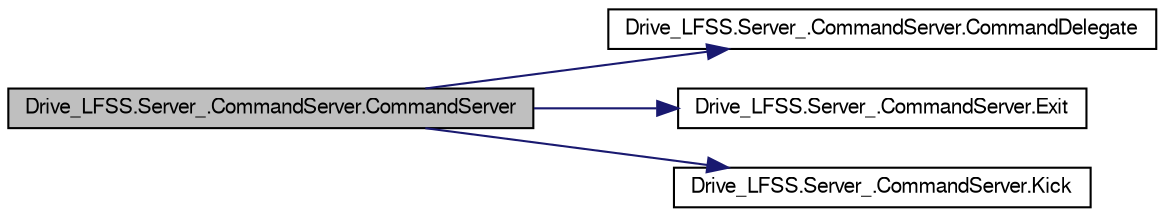 digraph G
{
  bgcolor="transparent";
  edge [fontname="FreeSans",fontsize=10,labelfontname="FreeSans",labelfontsize=10];
  node [fontname="FreeSans",fontsize=10,shape=record];
  rankdir=LR;
  Node1 [label="Drive_LFSS.Server_.CommandServer.CommandServer",height=0.2,width=0.4,color="black", fillcolor="grey75", style="filled" fontcolor="black"];
  Node1 -> Node2 [color="midnightblue",fontsize=10,style="solid",fontname="FreeSans"];
  Node2 [label="Drive_LFSS.Server_.CommandServer.CommandDelegate",height=0.2,width=0.4,color="black",URL="$class_drive___l_f_s_s_1_1_server___1_1_command_server.html#cd3c7f8f09feae107eea2c2bab58500e"];
  Node1 -> Node3 [color="midnightblue",fontsize=10,style="solid",fontname="FreeSans"];
  Node3 [label="Drive_LFSS.Server_.CommandServer.Exit",height=0.2,width=0.4,color="black",URL="$class_drive___l_f_s_s_1_1_server___1_1_command_server.html#83d12ccd67c50c06fc1bf3c8fbe3adfe"];
  Node1 -> Node4 [color="midnightblue",fontsize=10,style="solid",fontname="FreeSans"];
  Node4 [label="Drive_LFSS.Server_.CommandServer.Kick",height=0.2,width=0.4,color="black",URL="$class_drive___l_f_s_s_1_1_server___1_1_command_server.html#576f367559698b4b8f8731171ea2b715"];
}
